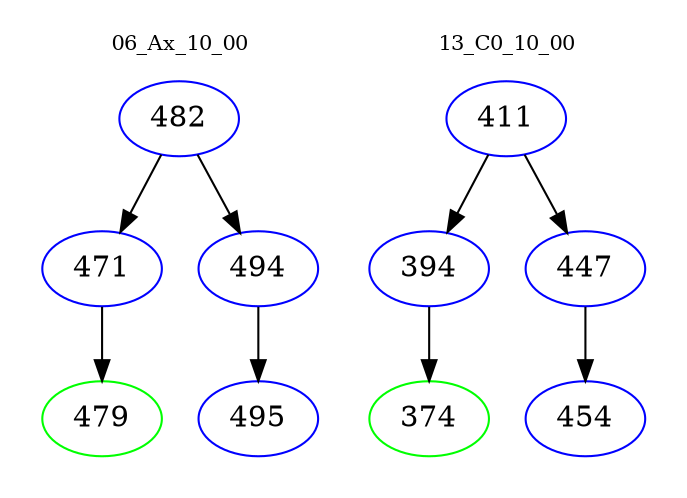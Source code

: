 digraph{
subgraph cluster_0 {
color = white
label = "06_Ax_10_00";
fontsize=10;
T0_482 [label="482", color="blue"]
T0_482 -> T0_471 [color="black"]
T0_471 [label="471", color="blue"]
T0_471 -> T0_479 [color="black"]
T0_479 [label="479", color="green"]
T0_482 -> T0_494 [color="black"]
T0_494 [label="494", color="blue"]
T0_494 -> T0_495 [color="black"]
T0_495 [label="495", color="blue"]
}
subgraph cluster_1 {
color = white
label = "13_C0_10_00";
fontsize=10;
T1_411 [label="411", color="blue"]
T1_411 -> T1_394 [color="black"]
T1_394 [label="394", color="blue"]
T1_394 -> T1_374 [color="black"]
T1_374 [label="374", color="green"]
T1_411 -> T1_447 [color="black"]
T1_447 [label="447", color="blue"]
T1_447 -> T1_454 [color="black"]
T1_454 [label="454", color="blue"]
}
}
